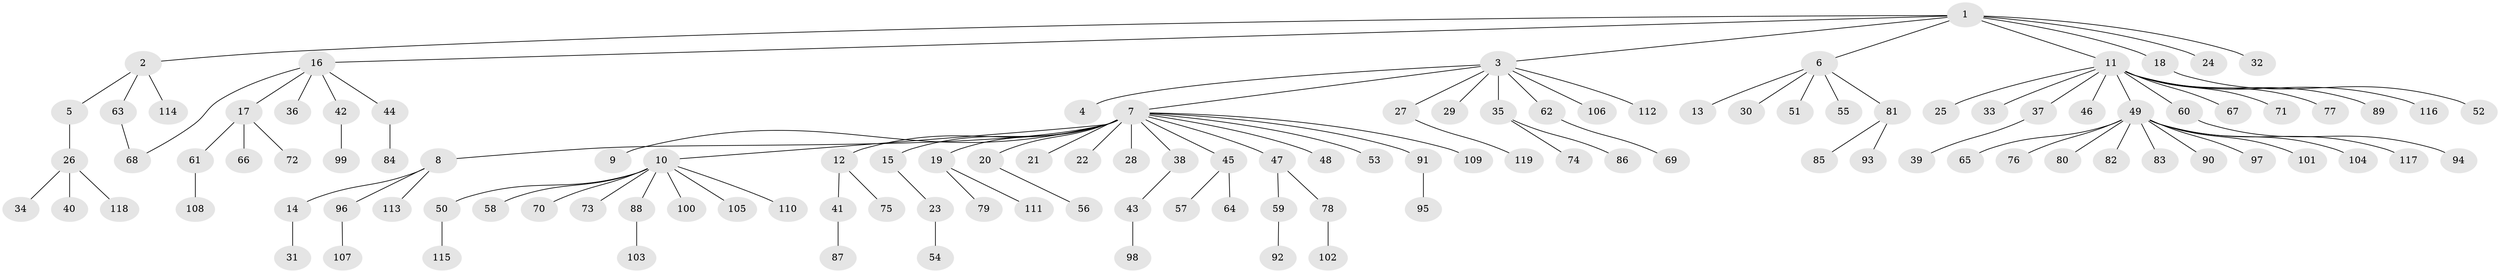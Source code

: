 // coarse degree distribution, {7: 0.010416666666666666, 4: 0.041666666666666664, 8: 0.010416666666666666, 1: 0.7291666666666666, 5: 0.010416666666666666, 17: 0.010416666666666666, 9: 0.010416666666666666, 21: 0.010416666666666666, 2: 0.125, 6: 0.010416666666666666, 3: 0.03125}
// Generated by graph-tools (version 1.1) at 2025/23/03/03/25 07:23:52]
// undirected, 119 vertices, 119 edges
graph export_dot {
graph [start="1"]
  node [color=gray90,style=filled];
  1;
  2;
  3;
  4;
  5;
  6;
  7;
  8;
  9;
  10;
  11;
  12;
  13;
  14;
  15;
  16;
  17;
  18;
  19;
  20;
  21;
  22;
  23;
  24;
  25;
  26;
  27;
  28;
  29;
  30;
  31;
  32;
  33;
  34;
  35;
  36;
  37;
  38;
  39;
  40;
  41;
  42;
  43;
  44;
  45;
  46;
  47;
  48;
  49;
  50;
  51;
  52;
  53;
  54;
  55;
  56;
  57;
  58;
  59;
  60;
  61;
  62;
  63;
  64;
  65;
  66;
  67;
  68;
  69;
  70;
  71;
  72;
  73;
  74;
  75;
  76;
  77;
  78;
  79;
  80;
  81;
  82;
  83;
  84;
  85;
  86;
  87;
  88;
  89;
  90;
  91;
  92;
  93;
  94;
  95;
  96;
  97;
  98;
  99;
  100;
  101;
  102;
  103;
  104;
  105;
  106;
  107;
  108;
  109;
  110;
  111;
  112;
  113;
  114;
  115;
  116;
  117;
  118;
  119;
  1 -- 2;
  1 -- 3;
  1 -- 6;
  1 -- 11;
  1 -- 16;
  1 -- 18;
  1 -- 24;
  1 -- 32;
  2 -- 5;
  2 -- 63;
  2 -- 114;
  3 -- 4;
  3 -- 7;
  3 -- 27;
  3 -- 29;
  3 -- 35;
  3 -- 62;
  3 -- 106;
  3 -- 112;
  5 -- 26;
  6 -- 13;
  6 -- 30;
  6 -- 51;
  6 -- 55;
  6 -- 81;
  7 -- 8;
  7 -- 9;
  7 -- 10;
  7 -- 12;
  7 -- 15;
  7 -- 19;
  7 -- 20;
  7 -- 21;
  7 -- 22;
  7 -- 28;
  7 -- 38;
  7 -- 45;
  7 -- 47;
  7 -- 48;
  7 -- 53;
  7 -- 91;
  7 -- 109;
  8 -- 14;
  8 -- 96;
  8 -- 113;
  10 -- 50;
  10 -- 58;
  10 -- 70;
  10 -- 73;
  10 -- 88;
  10 -- 100;
  10 -- 105;
  10 -- 110;
  11 -- 25;
  11 -- 33;
  11 -- 37;
  11 -- 46;
  11 -- 49;
  11 -- 60;
  11 -- 67;
  11 -- 71;
  11 -- 77;
  11 -- 89;
  11 -- 116;
  12 -- 41;
  12 -- 75;
  14 -- 31;
  15 -- 23;
  16 -- 17;
  16 -- 36;
  16 -- 42;
  16 -- 44;
  16 -- 68;
  17 -- 61;
  17 -- 66;
  17 -- 72;
  18 -- 52;
  19 -- 79;
  19 -- 111;
  20 -- 56;
  23 -- 54;
  26 -- 34;
  26 -- 40;
  26 -- 118;
  27 -- 119;
  35 -- 74;
  35 -- 86;
  37 -- 39;
  38 -- 43;
  41 -- 87;
  42 -- 99;
  43 -- 98;
  44 -- 84;
  45 -- 57;
  45 -- 64;
  47 -- 59;
  47 -- 78;
  49 -- 65;
  49 -- 76;
  49 -- 80;
  49 -- 82;
  49 -- 83;
  49 -- 90;
  49 -- 97;
  49 -- 101;
  49 -- 104;
  49 -- 117;
  50 -- 115;
  59 -- 92;
  60 -- 94;
  61 -- 108;
  62 -- 69;
  63 -- 68;
  78 -- 102;
  81 -- 85;
  81 -- 93;
  88 -- 103;
  91 -- 95;
  96 -- 107;
}
